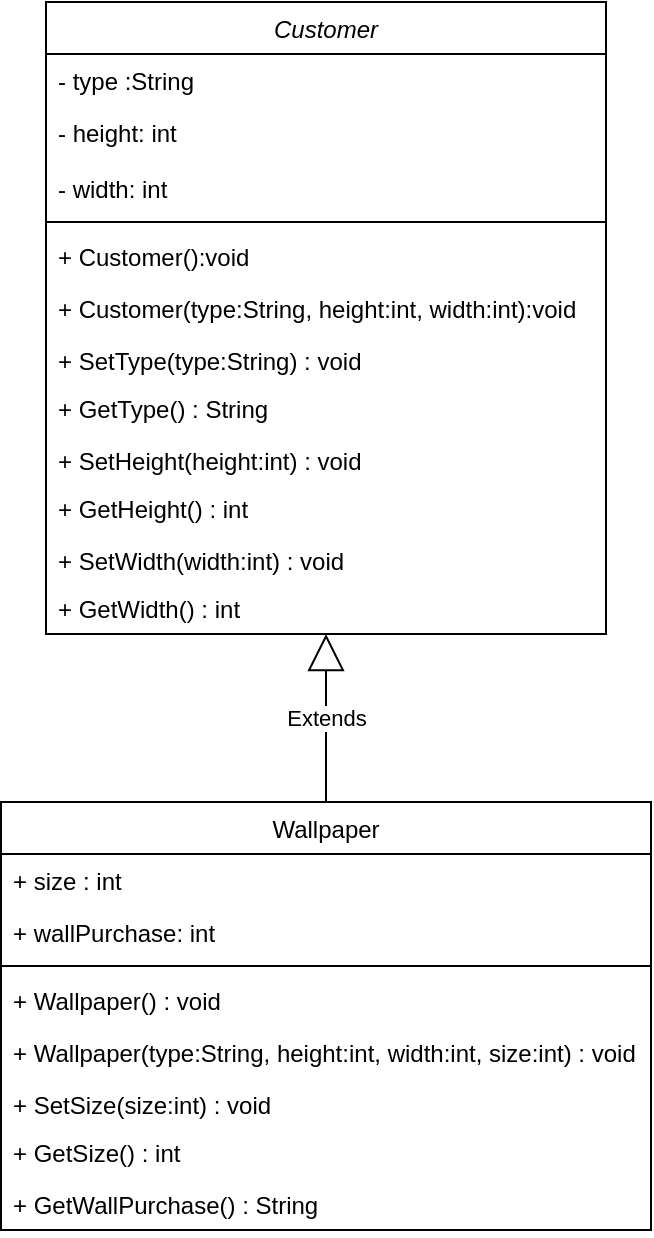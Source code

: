 <mxfile version="13.10.4" type="github">
  <diagram id="C5RBs43oDa-KdzZeNtuy" name="Page-1">
    <mxGraphModel dx="868" dy="482" grid="1" gridSize="10" guides="1" tooltips="1" connect="1" arrows="1" fold="1" page="1" pageScale="1" pageWidth="827" pageHeight="1169" math="0" shadow="0">
      <root>
        <mxCell id="WIyWlLk6GJQsqaUBKTNV-0" />
        <mxCell id="WIyWlLk6GJQsqaUBKTNV-1" parent="WIyWlLk6GJQsqaUBKTNV-0" />
        <mxCell id="G7k7l3nj8XJO_CQFKy6A-16" value="Extends" style="endArrow=block;endSize=16;endFill=0;html=1;entryX=0.5;entryY=1;entryDx=0;entryDy=0;exitX=0.5;exitY=0;exitDx=0;exitDy=0;" edge="1" parent="WIyWlLk6GJQsqaUBKTNV-1" source="G7k7l3nj8XJO_CQFKy6A-23" target="G7k7l3nj8XJO_CQFKy6A-17">
          <mxGeometry width="160" relative="1" as="geometry">
            <mxPoint x="558" y="410" as="sourcePoint" />
            <mxPoint x="410" y="410" as="targetPoint" />
          </mxGeometry>
        </mxCell>
        <mxCell id="G7k7l3nj8XJO_CQFKy6A-17" value="Customer" style="swimlane;fontStyle=2;align=center;verticalAlign=top;childLayout=stackLayout;horizontal=1;startSize=26;horizontalStack=0;resizeParent=1;resizeLast=0;collapsible=1;marginBottom=0;rounded=0;shadow=0;strokeWidth=1;" vertex="1" parent="WIyWlLk6GJQsqaUBKTNV-1">
          <mxGeometry x="240" y="80" width="280" height="316" as="geometry">
            <mxRectangle x="230" y="140" width="160" height="26" as="alternateBounds" />
          </mxGeometry>
        </mxCell>
        <mxCell id="G7k7l3nj8XJO_CQFKy6A-18" value="- type :String" style="text;align=left;verticalAlign=top;spacingLeft=4;spacingRight=4;overflow=hidden;rotatable=0;points=[[0,0.5],[1,0.5]];portConstraint=eastwest;" vertex="1" parent="G7k7l3nj8XJO_CQFKy6A-17">
          <mxGeometry y="26" width="280" height="26" as="geometry" />
        </mxCell>
        <mxCell id="G7k7l3nj8XJO_CQFKy6A-32" value="- height: int" style="text;align=left;verticalAlign=top;spacingLeft=4;spacingRight=4;overflow=hidden;rotatable=0;points=[[0,0.5],[1,0.5]];portConstraint=eastwest;" vertex="1" parent="G7k7l3nj8XJO_CQFKy6A-17">
          <mxGeometry y="52" width="280" height="28" as="geometry" />
        </mxCell>
        <mxCell id="G7k7l3nj8XJO_CQFKy6A-33" value="- width: int" style="text;align=left;verticalAlign=top;spacingLeft=4;spacingRight=4;overflow=hidden;rotatable=0;points=[[0,0.5],[1,0.5]];portConstraint=eastwest;rounded=0;shadow=0;html=0;" vertex="1" parent="G7k7l3nj8XJO_CQFKy6A-17">
          <mxGeometry y="80" width="280" height="26" as="geometry" />
        </mxCell>
        <mxCell id="G7k7l3nj8XJO_CQFKy6A-19" value="" style="line;html=1;strokeWidth=1;align=left;verticalAlign=middle;spacingTop=-1;spacingLeft=3;spacingRight=3;rotatable=0;labelPosition=right;points=[];portConstraint=eastwest;" vertex="1" parent="G7k7l3nj8XJO_CQFKy6A-17">
          <mxGeometry y="106" width="280" height="8" as="geometry" />
        </mxCell>
        <mxCell id="G7k7l3nj8XJO_CQFKy6A-20" value="+ Customer():void" style="text;align=left;verticalAlign=top;spacingLeft=4;spacingRight=4;overflow=hidden;rotatable=0;points=[[0,0.5],[1,0.5]];portConstraint=eastwest;" vertex="1" parent="G7k7l3nj8XJO_CQFKy6A-17">
          <mxGeometry y="114" width="280" height="26" as="geometry" />
        </mxCell>
        <mxCell id="G7k7l3nj8XJO_CQFKy6A-34" value="+ Customer(type:String, height:int, width:int):void" style="text;align=left;verticalAlign=top;spacingLeft=4;spacingRight=4;overflow=hidden;rotatable=0;points=[[0,0.5],[1,0.5]];portConstraint=eastwest;" vertex="1" parent="G7k7l3nj8XJO_CQFKy6A-17">
          <mxGeometry y="140" width="280" height="26" as="geometry" />
        </mxCell>
        <mxCell id="G7k7l3nj8XJO_CQFKy6A-21" value="+ SetType(type:String) : void" style="text;align=left;verticalAlign=top;spacingLeft=4;spacingRight=4;overflow=hidden;rotatable=0;points=[[0,0.5],[1,0.5]];portConstraint=eastwest;" vertex="1" parent="G7k7l3nj8XJO_CQFKy6A-17">
          <mxGeometry y="166" width="280" height="24" as="geometry" />
        </mxCell>
        <mxCell id="G7k7l3nj8XJO_CQFKy6A-22" value="+ GetType() : String" style="text;align=left;verticalAlign=top;spacingLeft=4;spacingRight=4;overflow=hidden;rotatable=0;points=[[0,0.5],[1,0.5]];portConstraint=eastwest;" vertex="1" parent="G7k7l3nj8XJO_CQFKy6A-17">
          <mxGeometry y="190" width="280" height="26" as="geometry" />
        </mxCell>
        <mxCell id="G7k7l3nj8XJO_CQFKy6A-35" value="+ SetHeight(height:int) : void" style="text;align=left;verticalAlign=top;spacingLeft=4;spacingRight=4;overflow=hidden;rotatable=0;points=[[0,0.5],[1,0.5]];portConstraint=eastwest;" vertex="1" parent="G7k7l3nj8XJO_CQFKy6A-17">
          <mxGeometry y="216" width="280" height="24" as="geometry" />
        </mxCell>
        <mxCell id="G7k7l3nj8XJO_CQFKy6A-36" value="+ GetHeight() : int" style="text;align=left;verticalAlign=top;spacingLeft=4;spacingRight=4;overflow=hidden;rotatable=0;points=[[0,0.5],[1,0.5]];portConstraint=eastwest;" vertex="1" parent="G7k7l3nj8XJO_CQFKy6A-17">
          <mxGeometry y="240" width="280" height="26" as="geometry" />
        </mxCell>
        <mxCell id="G7k7l3nj8XJO_CQFKy6A-37" value="+ SetWidth(width:int) : void" style="text;align=left;verticalAlign=top;spacingLeft=4;spacingRight=4;overflow=hidden;rotatable=0;points=[[0,0.5],[1,0.5]];portConstraint=eastwest;" vertex="1" parent="G7k7l3nj8XJO_CQFKy6A-17">
          <mxGeometry y="266" width="280" height="24" as="geometry" />
        </mxCell>
        <mxCell id="G7k7l3nj8XJO_CQFKy6A-38" value="+ GetWidth() : int" style="text;align=left;verticalAlign=top;spacingLeft=4;spacingRight=4;overflow=hidden;rotatable=0;points=[[0,0.5],[1,0.5]];portConstraint=eastwest;" vertex="1" parent="G7k7l3nj8XJO_CQFKy6A-17">
          <mxGeometry y="290" width="280" height="26" as="geometry" />
        </mxCell>
        <mxCell id="G7k7l3nj8XJO_CQFKy6A-23" value="Wallpaper" style="swimlane;fontStyle=0;align=center;verticalAlign=top;childLayout=stackLayout;horizontal=1;startSize=26;horizontalStack=0;resizeParent=1;resizeLast=0;collapsible=1;marginBottom=0;rounded=0;shadow=0;strokeWidth=1;" vertex="1" parent="WIyWlLk6GJQsqaUBKTNV-1">
          <mxGeometry x="217.5" y="480" width="325" height="214" as="geometry">
            <mxRectangle x="550" y="140" width="160" height="26" as="alternateBounds" />
          </mxGeometry>
        </mxCell>
        <mxCell id="G7k7l3nj8XJO_CQFKy6A-24" value="+ size : int" style="text;align=left;verticalAlign=top;spacingLeft=4;spacingRight=4;overflow=hidden;rotatable=0;points=[[0,0.5],[1,0.5]];portConstraint=eastwest;" vertex="1" parent="G7k7l3nj8XJO_CQFKy6A-23">
          <mxGeometry y="26" width="325" height="26" as="geometry" />
        </mxCell>
        <mxCell id="G7k7l3nj8XJO_CQFKy6A-44" value="+ wallPurchase: int" style="text;align=left;verticalAlign=top;spacingLeft=4;spacingRight=4;overflow=hidden;rotatable=0;points=[[0,0.5],[1,0.5]];portConstraint=eastwest;" vertex="1" parent="G7k7l3nj8XJO_CQFKy6A-23">
          <mxGeometry y="52" width="325" height="26" as="geometry" />
        </mxCell>
        <mxCell id="G7k7l3nj8XJO_CQFKy6A-25" value="" style="line;html=1;strokeWidth=1;align=left;verticalAlign=middle;spacingTop=-1;spacingLeft=3;spacingRight=3;rotatable=0;labelPosition=right;points=[];portConstraint=eastwest;" vertex="1" parent="G7k7l3nj8XJO_CQFKy6A-23">
          <mxGeometry y="78" width="325" height="8" as="geometry" />
        </mxCell>
        <mxCell id="G7k7l3nj8XJO_CQFKy6A-26" value="+ Wallpaper() : void" style="text;align=left;verticalAlign=top;spacingLeft=4;spacingRight=4;overflow=hidden;rotatable=0;points=[[0,0.5],[1,0.5]];portConstraint=eastwest;" vertex="1" parent="G7k7l3nj8XJO_CQFKy6A-23">
          <mxGeometry y="86" width="325" height="26" as="geometry" />
        </mxCell>
        <mxCell id="G7k7l3nj8XJO_CQFKy6A-40" value="+ Wallpaper(type:String, height:int, width:int, size:int) : void" style="text;align=left;verticalAlign=top;spacingLeft=4;spacingRight=4;overflow=hidden;rotatable=0;points=[[0,0.5],[1,0.5]];portConstraint=eastwest;" vertex="1" parent="G7k7l3nj8XJO_CQFKy6A-23">
          <mxGeometry y="112" width="325" height="26" as="geometry" />
        </mxCell>
        <mxCell id="G7k7l3nj8XJO_CQFKy6A-41" value="+ SetSize(size:int) : void" style="text;align=left;verticalAlign=top;spacingLeft=4;spacingRight=4;overflow=hidden;rotatable=0;points=[[0,0.5],[1,0.5]];portConstraint=eastwest;" vertex="1" parent="G7k7l3nj8XJO_CQFKy6A-23">
          <mxGeometry y="138" width="325" height="24" as="geometry" />
        </mxCell>
        <mxCell id="G7k7l3nj8XJO_CQFKy6A-42" value="+ GetSize() : int" style="text;align=left;verticalAlign=top;spacingLeft=4;spacingRight=4;overflow=hidden;rotatable=0;points=[[0,0.5],[1,0.5]];portConstraint=eastwest;" vertex="1" parent="G7k7l3nj8XJO_CQFKy6A-23">
          <mxGeometry y="162" width="325" height="26" as="geometry" />
        </mxCell>
        <mxCell id="G7k7l3nj8XJO_CQFKy6A-43" value="+ GetWallPurchase() : String" style="text;align=left;verticalAlign=top;spacingLeft=4;spacingRight=4;overflow=hidden;rotatable=0;points=[[0,0.5],[1,0.5]];portConstraint=eastwest;" vertex="1" parent="G7k7l3nj8XJO_CQFKy6A-23">
          <mxGeometry y="188" width="325" height="26" as="geometry" />
        </mxCell>
      </root>
    </mxGraphModel>
  </diagram>
</mxfile>
